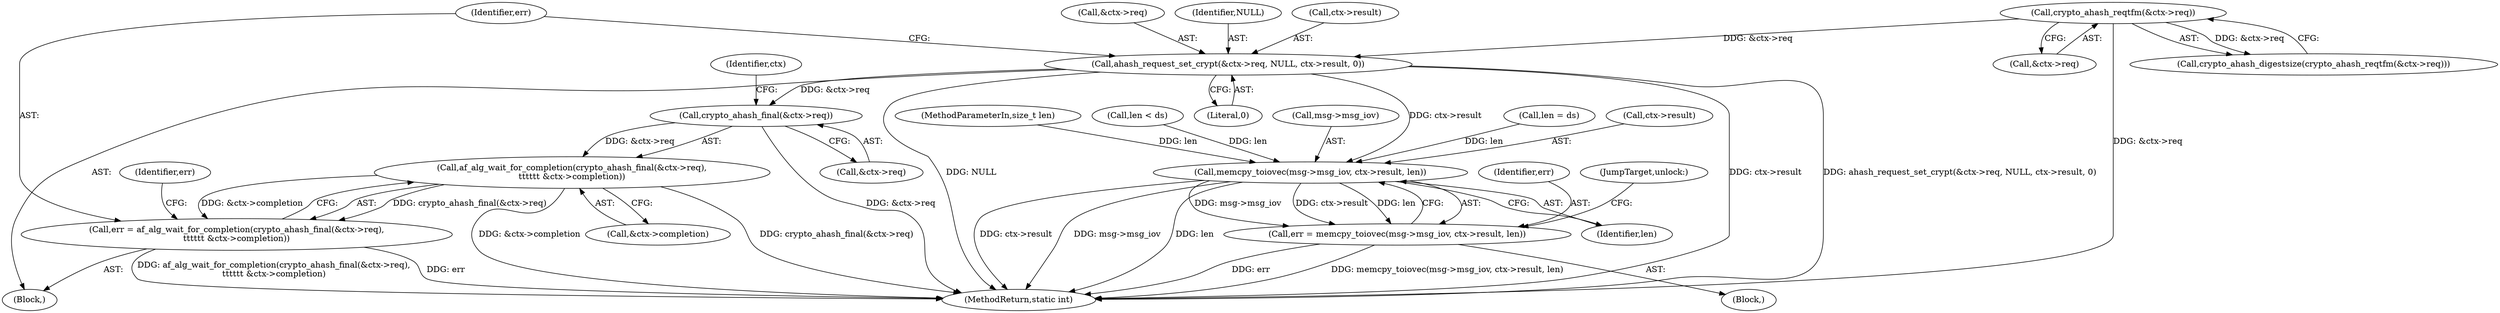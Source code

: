 digraph "0_linux_f3d3342602f8bcbf37d7c46641cb9bca7618eb1c@API" {
"1000163" [label="(Call,ahash_request_set_crypt(&ctx->req, NULL, ctx->result, 0))"];
"1000128" [label="(Call,crypto_ahash_reqtfm(&ctx->req))"];
"1000176" [label="(Call,crypto_ahash_final(&ctx->req))"];
"1000175" [label="(Call,af_alg_wait_for_completion(crypto_ahash_final(&ctx->req),\n\t\t\t\t\t\t &ctx->completion))"];
"1000173" [label="(Call,err = af_alg_wait_for_completion(crypto_ahash_final(&ctx->req),\n\t\t\t\t\t\t &ctx->completion))"];
"1000190" [label="(Call,memcpy_toiovec(msg->msg_iov, ctx->result, len))"];
"1000188" [label="(Call,err = memcpy_toiovec(msg->msg_iov, ctx->result, len))"];
"1000157" [label="(Block,)"];
"1000190" [label="(Call,memcpy_toiovec(msg->msg_iov, ctx->result, len))"];
"1000127" [label="(Call,crypto_ahash_digestsize(crypto_ahash_reqtfm(&ctx->req)))"];
"1000188" [label="(Call,err = memcpy_toiovec(msg->msg_iov, ctx->result, len))"];
"1000174" [label="(Identifier,err)"];
"1000129" [label="(Call,&ctx->req)"];
"1000183" [label="(Identifier,ctx)"];
"1000138" [label="(Call,len = ds)"];
"1000194" [label="(Call,ctx->result)"];
"1000186" [label="(Identifier,err)"];
"1000169" [label="(Call,ctx->result)"];
"1000181" [label="(Call,&ctx->completion)"];
"1000202" [label="(MethodReturn,static int)"];
"1000176" [label="(Call,crypto_ahash_final(&ctx->req))"];
"1000189" [label="(Identifier,err)"];
"1000128" [label="(Call,crypto_ahash_reqtfm(&ctx->req))"];
"1000172" [label="(Literal,0)"];
"1000104" [label="(MethodParameterIn,size_t len)"];
"1000164" [label="(Call,&ctx->req)"];
"1000173" [label="(Call,err = af_alg_wait_for_completion(crypto_ahash_final(&ctx->req),\n\t\t\t\t\t\t &ctx->completion))"];
"1000163" [label="(Call,ahash_request_set_crypt(&ctx->req, NULL, ctx->result, 0))"];
"1000143" [label="(Call,len < ds)"];
"1000106" [label="(Block,)"];
"1000198" [label="(JumpTarget,unlock:)"];
"1000191" [label="(Call,msg->msg_iov)"];
"1000177" [label="(Call,&ctx->req)"];
"1000175" [label="(Call,af_alg_wait_for_completion(crypto_ahash_final(&ctx->req),\n\t\t\t\t\t\t &ctx->completion))"];
"1000197" [label="(Identifier,len)"];
"1000168" [label="(Identifier,NULL)"];
"1000163" -> "1000157"  [label="AST: "];
"1000163" -> "1000172"  [label="CFG: "];
"1000164" -> "1000163"  [label="AST: "];
"1000168" -> "1000163"  [label="AST: "];
"1000169" -> "1000163"  [label="AST: "];
"1000172" -> "1000163"  [label="AST: "];
"1000174" -> "1000163"  [label="CFG: "];
"1000163" -> "1000202"  [label="DDG: NULL"];
"1000163" -> "1000202"  [label="DDG: ctx->result"];
"1000163" -> "1000202"  [label="DDG: ahash_request_set_crypt(&ctx->req, NULL, ctx->result, 0)"];
"1000128" -> "1000163"  [label="DDG: &ctx->req"];
"1000163" -> "1000176"  [label="DDG: &ctx->req"];
"1000163" -> "1000190"  [label="DDG: ctx->result"];
"1000128" -> "1000127"  [label="AST: "];
"1000128" -> "1000129"  [label="CFG: "];
"1000129" -> "1000128"  [label="AST: "];
"1000127" -> "1000128"  [label="CFG: "];
"1000128" -> "1000202"  [label="DDG: &ctx->req"];
"1000128" -> "1000127"  [label="DDG: &ctx->req"];
"1000176" -> "1000175"  [label="AST: "];
"1000176" -> "1000177"  [label="CFG: "];
"1000177" -> "1000176"  [label="AST: "];
"1000183" -> "1000176"  [label="CFG: "];
"1000176" -> "1000202"  [label="DDG: &ctx->req"];
"1000176" -> "1000175"  [label="DDG: &ctx->req"];
"1000175" -> "1000173"  [label="AST: "];
"1000175" -> "1000181"  [label="CFG: "];
"1000181" -> "1000175"  [label="AST: "];
"1000173" -> "1000175"  [label="CFG: "];
"1000175" -> "1000202"  [label="DDG: &ctx->completion"];
"1000175" -> "1000202"  [label="DDG: crypto_ahash_final(&ctx->req)"];
"1000175" -> "1000173"  [label="DDG: crypto_ahash_final(&ctx->req)"];
"1000175" -> "1000173"  [label="DDG: &ctx->completion"];
"1000173" -> "1000157"  [label="AST: "];
"1000174" -> "1000173"  [label="AST: "];
"1000186" -> "1000173"  [label="CFG: "];
"1000173" -> "1000202"  [label="DDG: err"];
"1000173" -> "1000202"  [label="DDG: af_alg_wait_for_completion(crypto_ahash_final(&ctx->req),\n\t\t\t\t\t\t &ctx->completion)"];
"1000190" -> "1000188"  [label="AST: "];
"1000190" -> "1000197"  [label="CFG: "];
"1000191" -> "1000190"  [label="AST: "];
"1000194" -> "1000190"  [label="AST: "];
"1000197" -> "1000190"  [label="AST: "];
"1000188" -> "1000190"  [label="CFG: "];
"1000190" -> "1000202"  [label="DDG: ctx->result"];
"1000190" -> "1000202"  [label="DDG: msg->msg_iov"];
"1000190" -> "1000202"  [label="DDG: len"];
"1000190" -> "1000188"  [label="DDG: msg->msg_iov"];
"1000190" -> "1000188"  [label="DDG: ctx->result"];
"1000190" -> "1000188"  [label="DDG: len"];
"1000138" -> "1000190"  [label="DDG: len"];
"1000143" -> "1000190"  [label="DDG: len"];
"1000104" -> "1000190"  [label="DDG: len"];
"1000188" -> "1000106"  [label="AST: "];
"1000189" -> "1000188"  [label="AST: "];
"1000198" -> "1000188"  [label="CFG: "];
"1000188" -> "1000202"  [label="DDG: memcpy_toiovec(msg->msg_iov, ctx->result, len)"];
"1000188" -> "1000202"  [label="DDG: err"];
}
